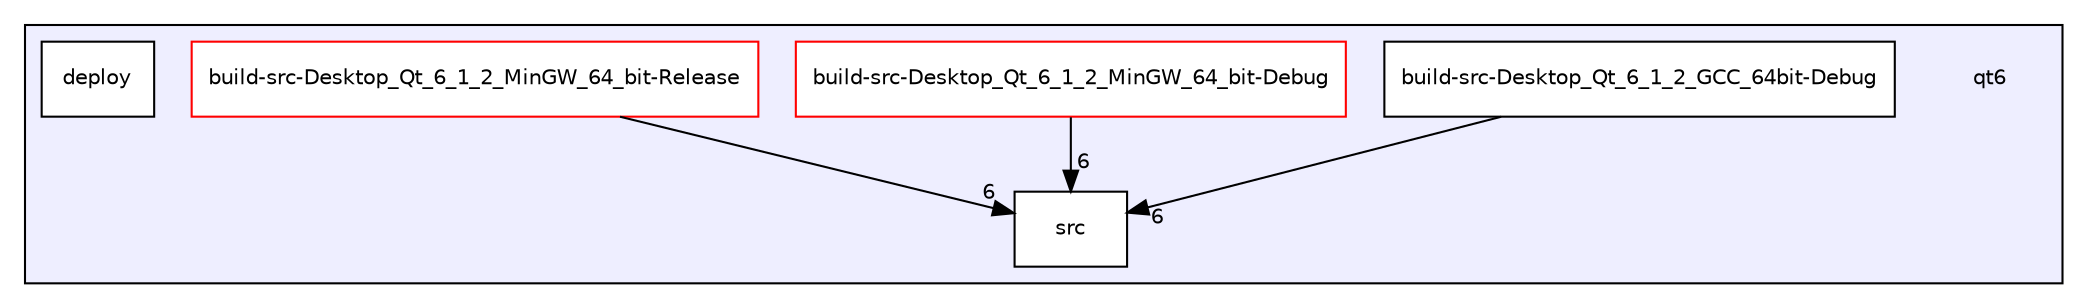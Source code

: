 digraph "qt6" {
  compound=true
  node [ fontsize="10", fontname="Helvetica"];
  edge [ labelfontsize="10", labelfontname="Helvetica"];
  subgraph clusterdir_aca54559f892c0a6bc75d02ca7864bcb {
    graph [ bgcolor="#eeeeff", pencolor="black", label="" URL="dir_aca54559f892c0a6bc75d02ca7864bcb.html"];
    dir_aca54559f892c0a6bc75d02ca7864bcb [shape=plaintext label="qt6"];
  dir_c51c613d8de45a90180d876355c47e63 [shape=box label="build-src-Desktop_Qt_6_1_2_GCC_64bit-Debug" fillcolor="white" style="filled" URL="dir_c51c613d8de45a90180d876355c47e63.html"];
  dir_1c2ef2a07362481e27a35617ad2ce111 [shape=box label="build-src-Desktop_Qt_6_1_2_MinGW_64_bit-Debug" fillcolor="white" style="filled" color="red" URL="dir_1c2ef2a07362481e27a35617ad2ce111.html"];
  dir_b5cb880530a5d07fec71a0caf5d551ab [shape=box label="build-src-Desktop_Qt_6_1_2_MinGW_64_bit-Release" fillcolor="white" style="filled" color="red" URL="dir_b5cb880530a5d07fec71a0caf5d551ab.html"];
  dir_3bef77fd1feea72baa4afe0e84c28b70 [shape=box label="deploy" fillcolor="white" style="filled" URL="dir_3bef77fd1feea72baa4afe0e84c28b70.html"];
  dir_e878fadbae21eab83033b307cad8f6df [shape=box label="src" fillcolor="white" style="filled" URL="dir_e878fadbae21eab83033b307cad8f6df.html"];
  }
  dir_b5cb880530a5d07fec71a0caf5d551ab->dir_e878fadbae21eab83033b307cad8f6df [headlabel="6", labeldistance=1.5 headhref="dir_000004_000007.html"];
  dir_c51c613d8de45a90180d876355c47e63->dir_e878fadbae21eab83033b307cad8f6df [headlabel="6", labeldistance=1.5 headhref="dir_000001_000007.html"];
  dir_1c2ef2a07362481e27a35617ad2ce111->dir_e878fadbae21eab83033b307cad8f6df [headlabel="6", labeldistance=1.5 headhref="dir_000002_000007.html"];
}
